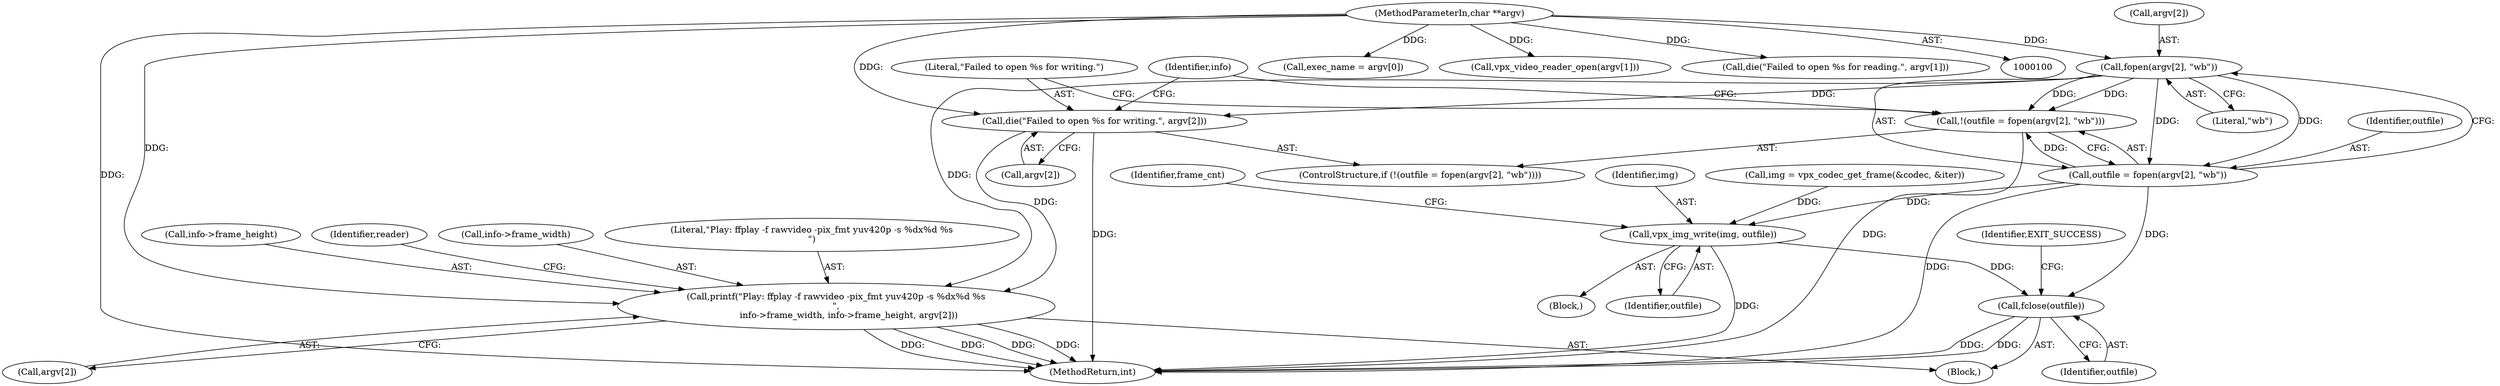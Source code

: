 digraph "0_Android_5a9753fca56f0eeb9f61e342b2fccffc364f9426_12@API" {
"1000154" [label="(Call,fopen(argv[2], \"wb\"))"];
"1000102" [label="(MethodParameterIn,char **argv)"];
"1000151" [label="(Call,!(outfile = fopen(argv[2], \"wb\")))"];
"1000152" [label="(Call,outfile = fopen(argv[2], \"wb\"))"];
"1000242" [label="(Call,vpx_img_write(img, outfile))"];
"1000271" [label="(Call,fclose(outfile))"];
"1000159" [label="(Call,die(\"Failed to open %s for writing.\", argv[2]))"];
"1000258" [label="(Call,printf(\"Play: ffplay -f rawvideo -pix_fmt yuv420p -s %dx%d %s\n\",\n         info->frame_width, info->frame_height, argv[2]))"];
"1000151" [label="(Call,!(outfile = fopen(argv[2], \"wb\")))"];
"1000150" [label="(ControlStructure,if (!(outfile = fopen(argv[2], \"wb\"))))"];
"1000155" [label="(Call,argv[2])"];
"1000154" [label="(Call,fopen(argv[2], \"wb\"))"];
"1000161" [label="(Call,argv[2])"];
"1000263" [label="(Call,info->frame_height)"];
"1000275" [label="(MethodReturn,int)"];
"1000266" [label="(Call,argv[2])"];
"1000270" [label="(Identifier,reader)"];
"1000160" [label="(Literal,\"Failed to open %s for writing.\")"];
"1000159" [label="(Call,die(\"Failed to open %s for writing.\", argv[2]))"];
"1000233" [label="(Call,img = vpx_codec_get_frame(&codec, &iter))"];
"1000244" [label="(Identifier,outfile)"];
"1000246" [label="(Identifier,frame_cnt)"];
"1000153" [label="(Identifier,outfile)"];
"1000241" [label="(Block,)"];
"1000102" [label="(MethodParameterIn,char **argv)"];
"1000103" [label="(Block,)"];
"1000274" [label="(Identifier,EXIT_SUCCESS)"];
"1000260" [label="(Call,info->frame_width)"];
"1000271" [label="(Call,fclose(outfile))"];
"1000258" [label="(Call,printf(\"Play: ffplay -f rawvideo -pix_fmt yuv420p -s %dx%d %s\n\",\n         info->frame_width, info->frame_height, argv[2]))"];
"1000165" [label="(Identifier,info)"];
"1000243" [label="(Identifier,img)"];
"1000125" [label="(Call,exec_name = argv[0])"];
"1000138" [label="(Call,vpx_video_reader_open(argv[1]))"];
"1000145" [label="(Call,die(\"Failed to open %s for reading.\", argv[1]))"];
"1000152" [label="(Call,outfile = fopen(argv[2], \"wb\"))"];
"1000272" [label="(Identifier,outfile)"];
"1000242" [label="(Call,vpx_img_write(img, outfile))"];
"1000158" [label="(Literal,\"wb\")"];
"1000259" [label="(Literal,\"Play: ffplay -f rawvideo -pix_fmt yuv420p -s %dx%d %s\n\")"];
"1000154" -> "1000152"  [label="AST: "];
"1000154" -> "1000158"  [label="CFG: "];
"1000155" -> "1000154"  [label="AST: "];
"1000158" -> "1000154"  [label="AST: "];
"1000152" -> "1000154"  [label="CFG: "];
"1000154" -> "1000151"  [label="DDG: "];
"1000154" -> "1000151"  [label="DDG: "];
"1000154" -> "1000152"  [label="DDG: "];
"1000154" -> "1000152"  [label="DDG: "];
"1000102" -> "1000154"  [label="DDG: "];
"1000154" -> "1000159"  [label="DDG: "];
"1000154" -> "1000258"  [label="DDG: "];
"1000102" -> "1000100"  [label="AST: "];
"1000102" -> "1000275"  [label="DDG: "];
"1000102" -> "1000125"  [label="DDG: "];
"1000102" -> "1000138"  [label="DDG: "];
"1000102" -> "1000145"  [label="DDG: "];
"1000102" -> "1000159"  [label="DDG: "];
"1000102" -> "1000258"  [label="DDG: "];
"1000151" -> "1000150"  [label="AST: "];
"1000151" -> "1000152"  [label="CFG: "];
"1000152" -> "1000151"  [label="AST: "];
"1000160" -> "1000151"  [label="CFG: "];
"1000165" -> "1000151"  [label="CFG: "];
"1000151" -> "1000275"  [label="DDG: "];
"1000152" -> "1000151"  [label="DDG: "];
"1000153" -> "1000152"  [label="AST: "];
"1000152" -> "1000275"  [label="DDG: "];
"1000152" -> "1000242"  [label="DDG: "];
"1000152" -> "1000271"  [label="DDG: "];
"1000242" -> "1000241"  [label="AST: "];
"1000242" -> "1000244"  [label="CFG: "];
"1000243" -> "1000242"  [label="AST: "];
"1000244" -> "1000242"  [label="AST: "];
"1000246" -> "1000242"  [label="CFG: "];
"1000242" -> "1000275"  [label="DDG: "];
"1000233" -> "1000242"  [label="DDG: "];
"1000242" -> "1000271"  [label="DDG: "];
"1000271" -> "1000103"  [label="AST: "];
"1000271" -> "1000272"  [label="CFG: "];
"1000272" -> "1000271"  [label="AST: "];
"1000274" -> "1000271"  [label="CFG: "];
"1000271" -> "1000275"  [label="DDG: "];
"1000271" -> "1000275"  [label="DDG: "];
"1000159" -> "1000150"  [label="AST: "];
"1000159" -> "1000161"  [label="CFG: "];
"1000160" -> "1000159"  [label="AST: "];
"1000161" -> "1000159"  [label="AST: "];
"1000165" -> "1000159"  [label="CFG: "];
"1000159" -> "1000275"  [label="DDG: "];
"1000159" -> "1000258"  [label="DDG: "];
"1000258" -> "1000103"  [label="AST: "];
"1000258" -> "1000266"  [label="CFG: "];
"1000259" -> "1000258"  [label="AST: "];
"1000260" -> "1000258"  [label="AST: "];
"1000263" -> "1000258"  [label="AST: "];
"1000266" -> "1000258"  [label="AST: "];
"1000270" -> "1000258"  [label="CFG: "];
"1000258" -> "1000275"  [label="DDG: "];
"1000258" -> "1000275"  [label="DDG: "];
"1000258" -> "1000275"  [label="DDG: "];
"1000258" -> "1000275"  [label="DDG: "];
}
